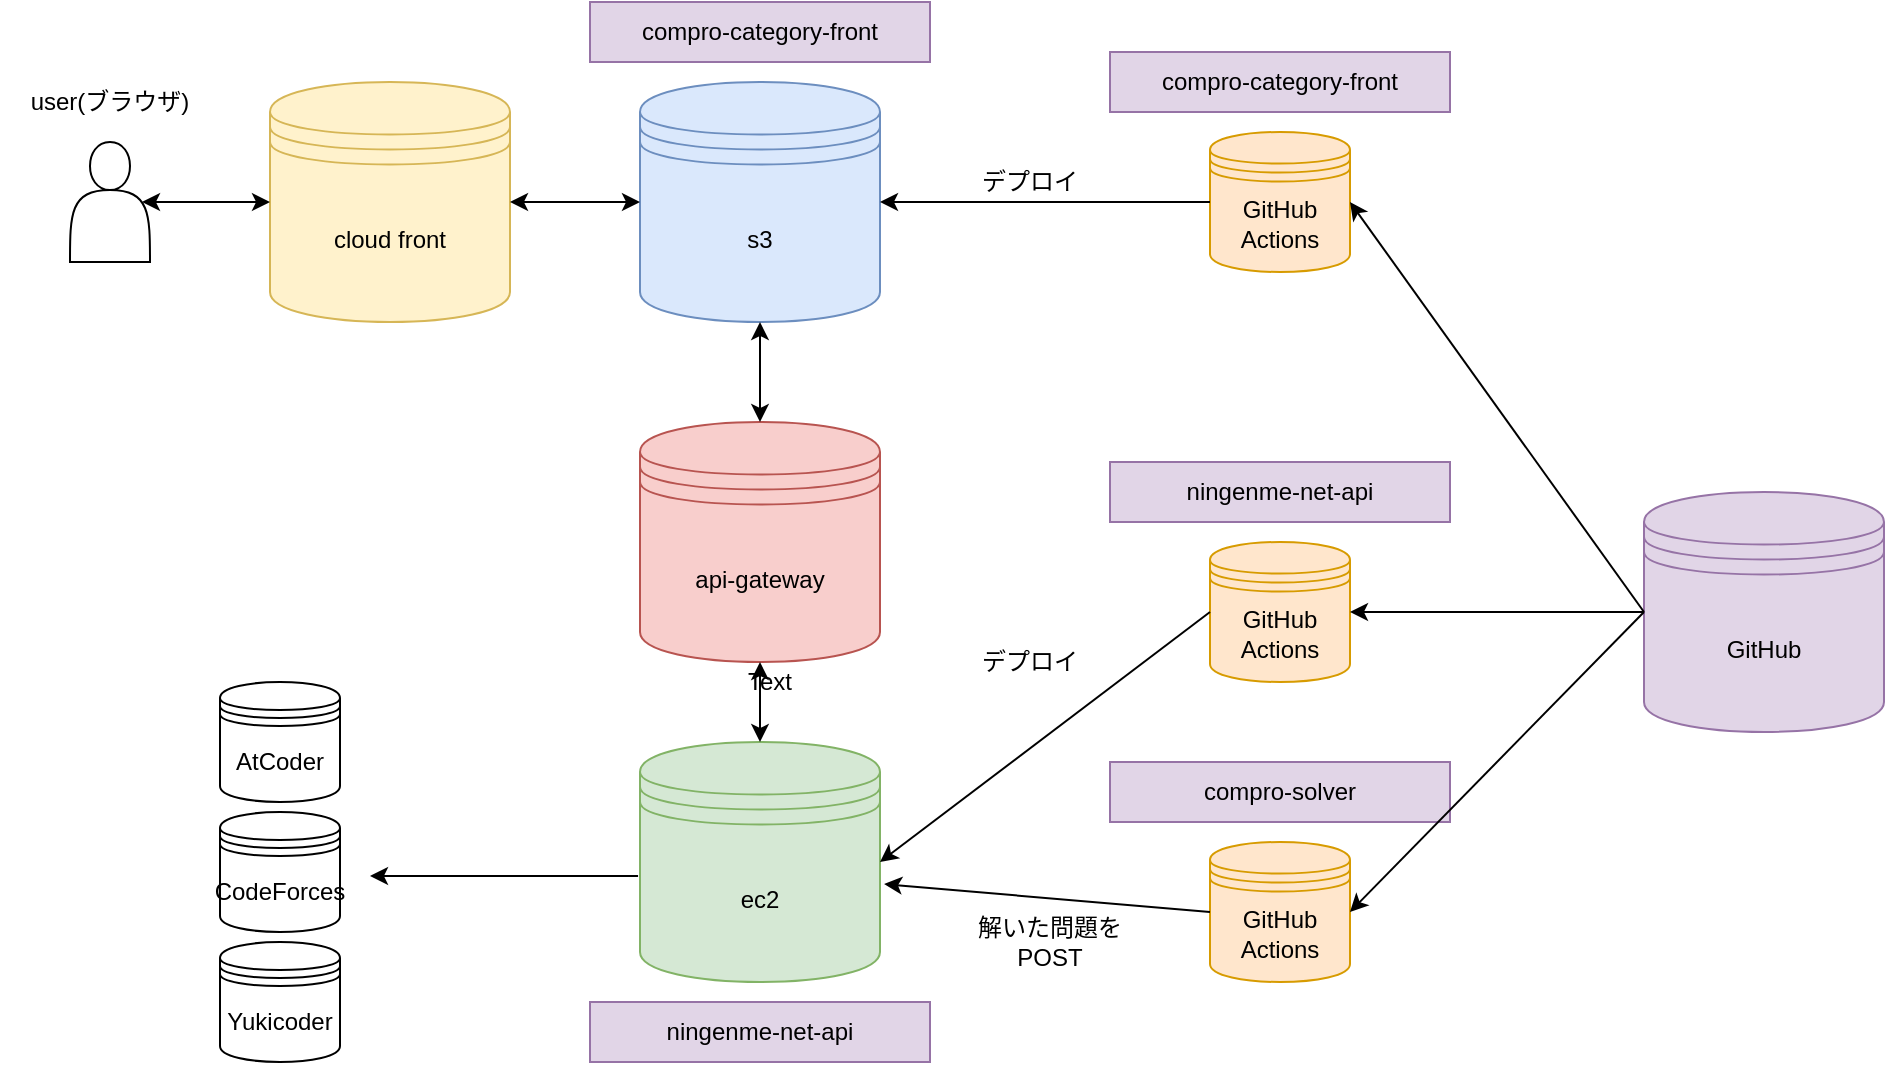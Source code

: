 <mxfile version="13.10.0"><diagram id="FgcV0ePxX8xXpWqYQRkl" name="Page-1"><mxGraphModel dx="1350" dy="774" grid="1" gridSize="10" guides="1" tooltips="1" connect="1" arrows="1" fold="1" page="1" pageScale="1" pageWidth="827" pageHeight="1169" math="0" shadow="0"><root><mxCell id="0"/><mxCell id="1" parent="0"/><mxCell id="4KYF8sc-epXpBIPE07zW-10" value="s3" style="shape=datastore;whiteSpace=wrap;html=1;fillColor=#dae8fc;strokeColor=#6c8ebf;" vertex="1" parent="1"><mxGeometry x="325" y="180" width="120" height="120" as="geometry"/></mxCell><mxCell id="4KYF8sc-epXpBIPE07zW-12" value="ec2" style="shape=datastore;whiteSpace=wrap;html=1;fillColor=#d5e8d4;strokeColor=#82b366;" vertex="1" parent="1"><mxGeometry x="325" y="510" width="120" height="120" as="geometry"/></mxCell><mxCell id="4KYF8sc-epXpBIPE07zW-16" value="" style="shape=actor;whiteSpace=wrap;html=1;" vertex="1" parent="1"><mxGeometry x="40" y="210" width="40" height="60" as="geometry"/></mxCell><mxCell id="4KYF8sc-epXpBIPE07zW-17" value="user(ブラウザ)" style="text;html=1;strokeColor=none;fillColor=none;align=center;verticalAlign=middle;whiteSpace=wrap;rounded=0;" vertex="1" parent="1"><mxGeometry x="5" y="180" width="110" height="20" as="geometry"/></mxCell><mxCell id="4KYF8sc-epXpBIPE07zW-18" value="cloud front" style="shape=datastore;whiteSpace=wrap;html=1;fillColor=#fff2cc;strokeColor=#d6b656;" vertex="1" parent="1"><mxGeometry x="140" y="180" width="120" height="120" as="geometry"/></mxCell><mxCell id="4KYF8sc-epXpBIPE07zW-19" value="" style="endArrow=classic;startArrow=classic;html=1;exitX=0.9;exitY=0.5;exitDx=0;exitDy=0;entryX=0;entryY=0.5;entryDx=0;entryDy=0;exitPerimeter=0;" edge="1" parent="1" source="4KYF8sc-epXpBIPE07zW-16" target="4KYF8sc-epXpBIPE07zW-18"><mxGeometry width="50" height="50" relative="1" as="geometry"><mxPoint x="390" y="470" as="sourcePoint"/><mxPoint x="440" y="420" as="targetPoint"/></mxGeometry></mxCell><mxCell id="4KYF8sc-epXpBIPE07zW-20" value="" style="endArrow=classic;startArrow=classic;html=1;entryX=0;entryY=0.5;entryDx=0;entryDy=0;" edge="1" parent="1" target="4KYF8sc-epXpBIPE07zW-10"><mxGeometry width="50" height="50" relative="1" as="geometry"><mxPoint x="260" y="240" as="sourcePoint"/><mxPoint x="150" y="250" as="targetPoint"/></mxGeometry></mxCell><mxCell id="4KYF8sc-epXpBIPE07zW-5" value="compro-category-front" style="rounded=0;whiteSpace=wrap;html=1;fillColor=#e1d5e7;strokeColor=#9673a6;" vertex="1" parent="1"><mxGeometry x="300" y="140" width="170" height="30" as="geometry"/></mxCell><mxCell id="4KYF8sc-epXpBIPE07zW-9" value="ningenme-net-api" style="rounded=0;whiteSpace=wrap;html=1;fillColor=#e1d5e7;strokeColor=#9673a6;" vertex="1" parent="1"><mxGeometry x="300" y="640" width="170" height="30" as="geometry"/></mxCell><mxCell id="4KYF8sc-epXpBIPE07zW-22" value="api-gateway" style="shape=datastore;whiteSpace=wrap;html=1;fillColor=#f8cecc;strokeColor=#b85450;" vertex="1" parent="1"><mxGeometry x="325" y="350" width="120" height="120" as="geometry"/></mxCell><mxCell id="4KYF8sc-epXpBIPE07zW-23" value="" style="endArrow=classic;startArrow=classic;html=1;entryX=0.5;entryY=1;entryDx=0;entryDy=0;" edge="1" parent="1" target="4KYF8sc-epXpBIPE07zW-10"><mxGeometry width="50" height="50" relative="1" as="geometry"><mxPoint x="385" y="350" as="sourcePoint"/><mxPoint x="420" y="450" as="targetPoint"/></mxGeometry></mxCell><mxCell id="4KYF8sc-epXpBIPE07zW-24" value="" style="endArrow=classic;startArrow=classic;html=1;entryX=0.5;entryY=1;entryDx=0;entryDy=0;" edge="1" parent="1" target="4KYF8sc-epXpBIPE07zW-22"><mxGeometry width="50" height="50" relative="1" as="geometry"><mxPoint x="385" y="510" as="sourcePoint"/><mxPoint x="384.5" y="480" as="targetPoint"/></mxGeometry></mxCell><mxCell id="4KYF8sc-epXpBIPE07zW-25" value="GitHub" style="shape=datastore;whiteSpace=wrap;html=1;fillColor=#e1d5e7;strokeColor=#9673a6;" vertex="1" parent="1"><mxGeometry x="827" y="385" width="120" height="120" as="geometry"/></mxCell><mxCell id="4KYF8sc-epXpBIPE07zW-26" value="GitHub Actions" style="shape=datastore;whiteSpace=wrap;html=1;fillColor=#ffe6cc;strokeColor=#d79b00;" vertex="1" parent="1"><mxGeometry x="610" y="205" width="70" height="70" as="geometry"/></mxCell><mxCell id="4KYF8sc-epXpBIPE07zW-27" value="" style="endArrow=classic;html=1;entryX=1;entryY=0.5;entryDx=0;entryDy=0;exitX=0;exitY=0.5;exitDx=0;exitDy=0;" edge="1" parent="1" source="4KYF8sc-epXpBIPE07zW-26" target="4KYF8sc-epXpBIPE07zW-10"><mxGeometry width="50" height="50" relative="1" as="geometry"><mxPoint x="470" y="410" as="sourcePoint"/><mxPoint x="520" y="360" as="targetPoint"/></mxGeometry></mxCell><mxCell id="4KYF8sc-epXpBIPE07zW-29" value="compro-category-front" style="rounded=0;whiteSpace=wrap;html=1;fillColor=#e1d5e7;strokeColor=#9673a6;" vertex="1" parent="1"><mxGeometry x="560" y="165" width="170" height="30" as="geometry"/></mxCell><mxCell id="4KYF8sc-epXpBIPE07zW-30" value="GitHub Actions" style="shape=datastore;whiteSpace=wrap;html=1;fillColor=#ffe6cc;strokeColor=#d79b00;" vertex="1" parent="1"><mxGeometry x="610" y="410" width="70" height="70" as="geometry"/></mxCell><mxCell id="4KYF8sc-epXpBIPE07zW-31" value="ningenme-net-api" style="rounded=0;whiteSpace=wrap;html=1;fillColor=#e1d5e7;strokeColor=#9673a6;" vertex="1" parent="1"><mxGeometry x="560" y="370" width="170" height="30" as="geometry"/></mxCell><mxCell id="4KYF8sc-epXpBIPE07zW-32" value="" style="endArrow=classic;html=1;entryX=1;entryY=0.5;entryDx=0;entryDy=0;exitX=0;exitY=0.5;exitDx=0;exitDy=0;" edge="1" parent="1" source="4KYF8sc-epXpBIPE07zW-30" target="4KYF8sc-epXpBIPE07zW-12"><mxGeometry width="50" height="50" relative="1" as="geometry"><mxPoint x="570" y="405" as="sourcePoint"/><mxPoint x="455" y="250" as="targetPoint"/></mxGeometry></mxCell><mxCell id="4KYF8sc-epXpBIPE07zW-33" value="GitHub Actions" style="shape=datastore;whiteSpace=wrap;html=1;fillColor=#ffe6cc;strokeColor=#d79b00;" vertex="1" parent="1"><mxGeometry x="610" y="560" width="70" height="70" as="geometry"/></mxCell><mxCell id="4KYF8sc-epXpBIPE07zW-34" value="compro-solver" style="rounded=0;whiteSpace=wrap;html=1;fillColor=#e1d5e7;strokeColor=#9673a6;" vertex="1" parent="1"><mxGeometry x="560" y="520" width="170" height="30" as="geometry"/></mxCell><mxCell id="4KYF8sc-epXpBIPE07zW-35" value="" style="endArrow=classic;html=1;entryX=1.017;entryY=0.592;entryDx=0;entryDy=0;exitX=0;exitY=0.5;exitDx=0;exitDy=0;entryPerimeter=0;" edge="1" parent="1" source="4KYF8sc-epXpBIPE07zW-33" target="4KYF8sc-epXpBIPE07zW-12"><mxGeometry width="50" height="50" relative="1" as="geometry"><mxPoint x="580" y="455" as="sourcePoint"/><mxPoint x="455" y="580" as="targetPoint"/></mxGeometry></mxCell><mxCell id="4KYF8sc-epXpBIPE07zW-36" value="Text" style="text;html=1;strokeColor=none;fillColor=none;align=center;verticalAlign=middle;whiteSpace=wrap;rounded=0;" vertex="1" parent="1"><mxGeometry x="370" y="470" width="40" height="20" as="geometry"/></mxCell><mxCell id="4KYF8sc-epXpBIPE07zW-37" value="デプロイ" style="text;html=1;strokeColor=none;fillColor=none;align=center;verticalAlign=middle;whiteSpace=wrap;rounded=0;" vertex="1" parent="1"><mxGeometry x="490" y="220" width="60" height="20" as="geometry"/></mxCell><mxCell id="4KYF8sc-epXpBIPE07zW-38" value="デプロイ" style="text;html=1;strokeColor=none;fillColor=none;align=center;verticalAlign=middle;whiteSpace=wrap;rounded=0;" vertex="1" parent="1"><mxGeometry x="490" y="460" width="60" height="20" as="geometry"/></mxCell><mxCell id="4KYF8sc-epXpBIPE07zW-40" value="解いた問題を&lt;br&gt;POST" style="text;html=1;strokeColor=none;fillColor=none;align=center;verticalAlign=middle;whiteSpace=wrap;rounded=0;" vertex="1" parent="1"><mxGeometry x="480" y="600" width="100" height="20" as="geometry"/></mxCell><mxCell id="4KYF8sc-epXpBIPE07zW-45" value="" style="endArrow=classic;html=1;entryX=1;entryY=0.5;entryDx=0;entryDy=0;exitX=0;exitY=0.5;exitDx=0;exitDy=0;" edge="1" parent="1" source="4KYF8sc-epXpBIPE07zW-25" target="4KYF8sc-epXpBIPE07zW-26"><mxGeometry width="50" height="50" relative="1" as="geometry"><mxPoint x="620" y="605" as="sourcePoint"/><mxPoint x="457.04" y="591.04" as="targetPoint"/></mxGeometry></mxCell><mxCell id="4KYF8sc-epXpBIPE07zW-46" value="" style="endArrow=classic;html=1;entryX=1;entryY=0.5;entryDx=0;entryDy=0;exitX=0;exitY=0.5;exitDx=0;exitDy=0;" edge="1" parent="1" source="4KYF8sc-epXpBIPE07zW-25" target="4KYF8sc-epXpBIPE07zW-30"><mxGeometry width="50" height="50" relative="1" as="geometry"><mxPoint x="800" y="380" as="sourcePoint"/><mxPoint x="690" y="250" as="targetPoint"/></mxGeometry></mxCell><mxCell id="4KYF8sc-epXpBIPE07zW-47" value="" style="endArrow=classic;html=1;entryX=1;entryY=0.5;entryDx=0;entryDy=0;exitX=0;exitY=0.5;exitDx=0;exitDy=0;" edge="1" parent="1" source="4KYF8sc-epXpBIPE07zW-25" target="4KYF8sc-epXpBIPE07zW-33"><mxGeometry width="50" height="50" relative="1" as="geometry"><mxPoint x="810" y="390" as="sourcePoint"/><mxPoint x="690" y="455" as="targetPoint"/></mxGeometry></mxCell><mxCell id="4KYF8sc-epXpBIPE07zW-49" value="AtCoder" style="shape=datastore;whiteSpace=wrap;html=1;" vertex="1" parent="1"><mxGeometry x="115" y="480" width="60" height="60" as="geometry"/></mxCell><mxCell id="4KYF8sc-epXpBIPE07zW-50" value="CodeForces" style="shape=datastore;whiteSpace=wrap;html=1;" vertex="1" parent="1"><mxGeometry x="115" y="545" width="60" height="60" as="geometry"/></mxCell><mxCell id="4KYF8sc-epXpBIPE07zW-51" value="Yukicoder" style="shape=datastore;whiteSpace=wrap;html=1;" vertex="1" parent="1"><mxGeometry x="115" y="610" width="60" height="60" as="geometry"/></mxCell><mxCell id="4KYF8sc-epXpBIPE07zW-53" value="" style="endArrow=classic;html=1;exitX=-0.008;exitY=0.558;exitDx=0;exitDy=0;exitPerimeter=0;" edge="1" parent="1" source="4KYF8sc-epXpBIPE07zW-12"><mxGeometry width="50" height="50" relative="1" as="geometry"><mxPoint x="275" y="550" as="sourcePoint"/><mxPoint x="190" y="577" as="targetPoint"/></mxGeometry></mxCell></root></mxGraphModel></diagram></mxfile>